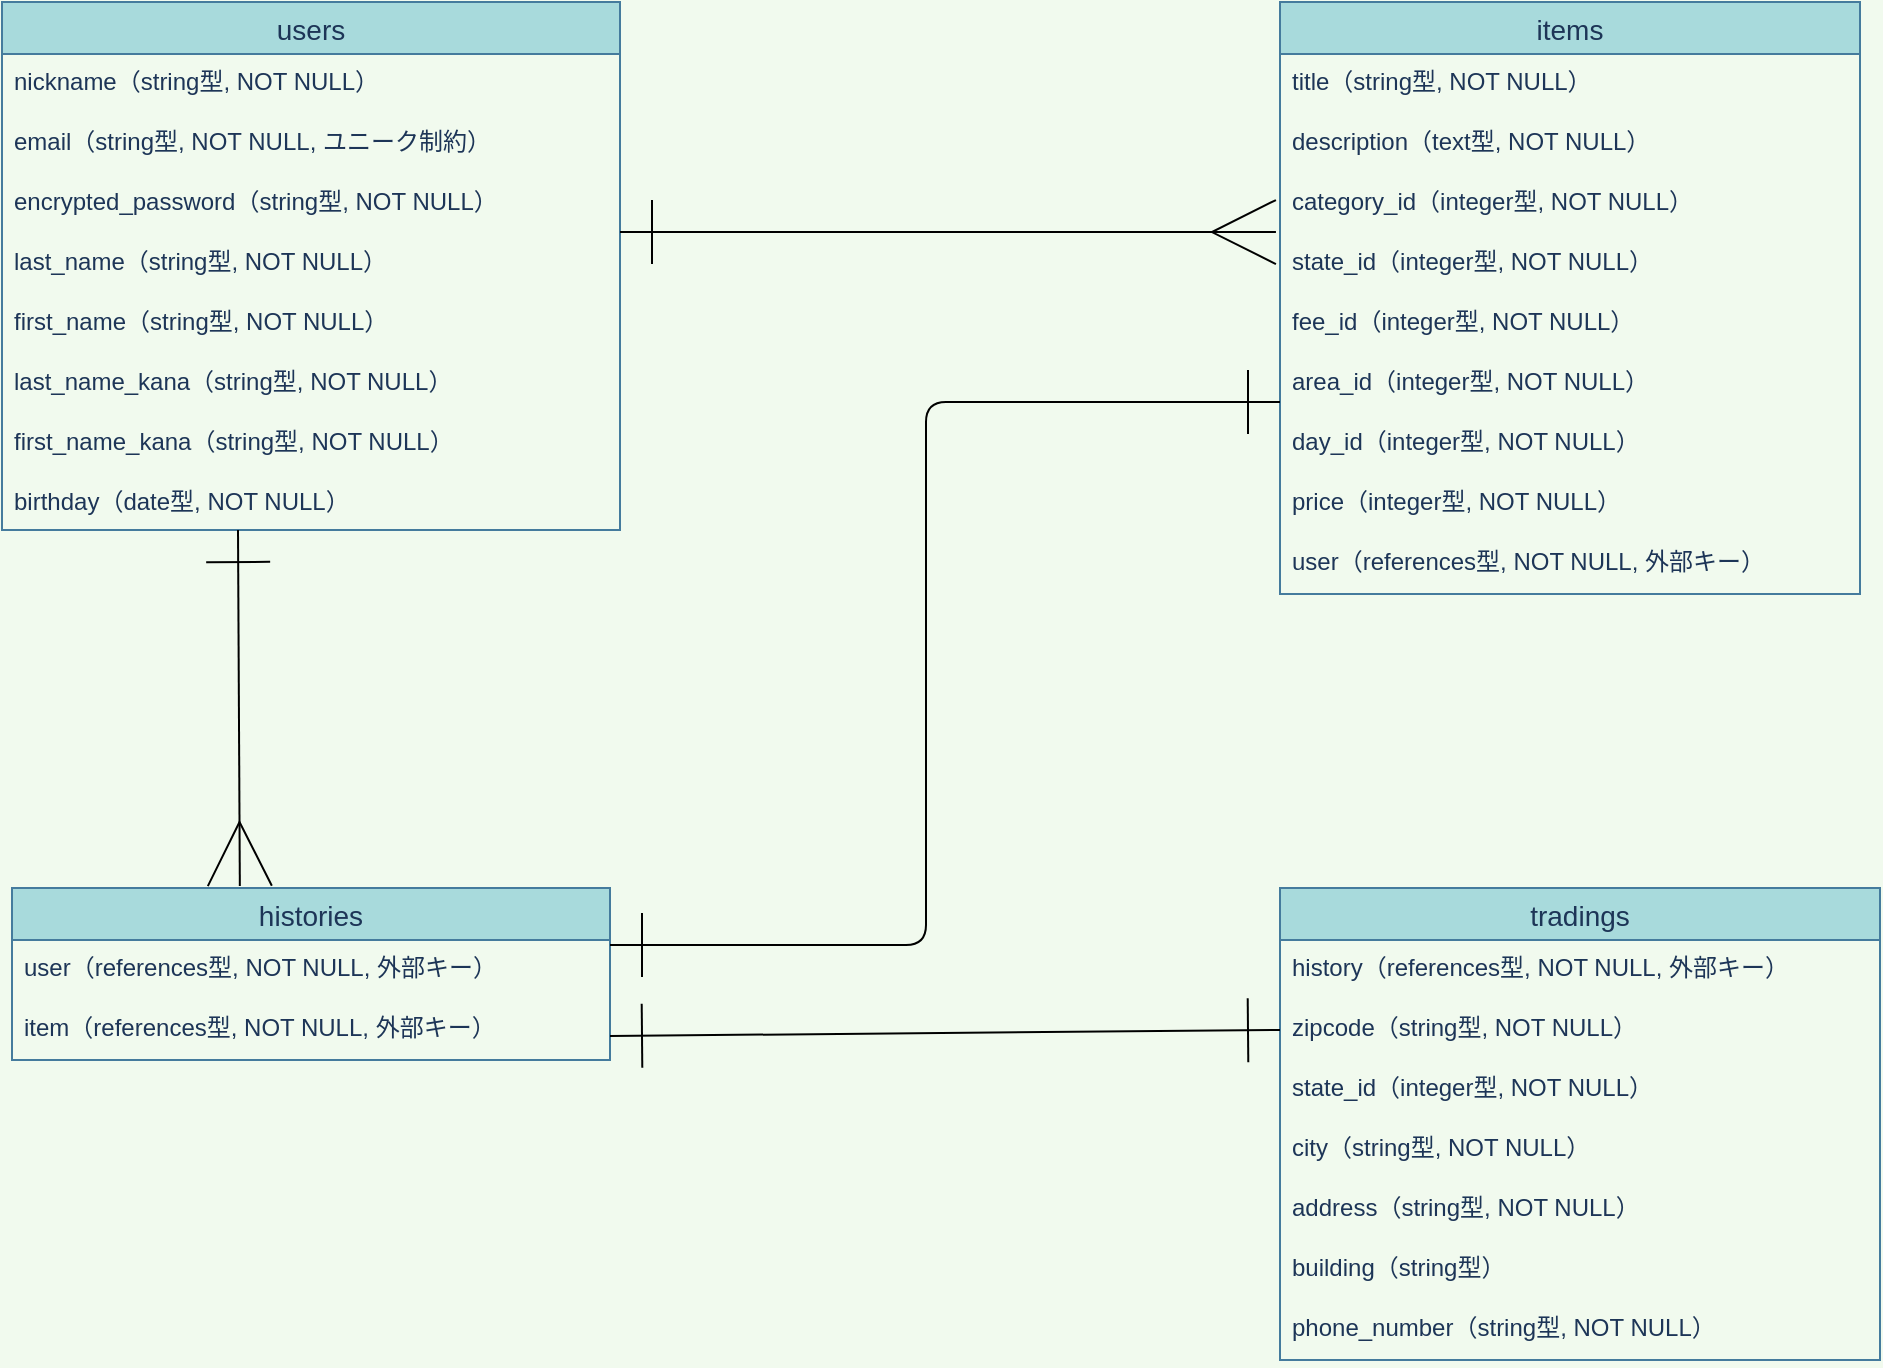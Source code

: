 <mxfile>
    <diagram id="q_B-fRwDS7GVGrwqMTKW" name="ページ1">
        <mxGraphModel dx="898" dy="548" grid="0" gridSize="10" guides="1" tooltips="1" connect="1" arrows="1" fold="1" page="1" pageScale="1" pageWidth="1654" pageHeight="1169" background="#F1FAEE" math="0" shadow="0">
            <root>
                <mxCell id="0"/>
                <mxCell id="1" parent="0"/>
                <mxCell id="128" value="users" style="swimlane;fontStyle=0;childLayout=stackLayout;horizontal=1;startSize=26;horizontalStack=0;resizeParent=1;resizeParentMax=0;resizeLast=0;collapsible=1;marginBottom=0;align=center;fontSize=14;rounded=0;sketch=0;fillColor=#A8DADC;strokeColor=#457B9D;fontColor=#1D3557;" parent="1" vertex="1">
                    <mxGeometry x="223" y="113" width="309" height="264" as="geometry"/>
                </mxCell>
                <mxCell id="132" value="nickname（string型, NOT NULL）" style="text;strokeColor=none;fillColor=none;spacingLeft=4;spacingRight=4;overflow=hidden;rotatable=0;points=[[0,0.5],[1,0.5]];portConstraint=eastwest;fontSize=12;fontColor=#1D3557;" parent="128" vertex="1">
                    <mxGeometry y="26" width="309" height="30" as="geometry"/>
                </mxCell>
                <mxCell id="133" value="email（string型, NOT NULL, ユニーク制約）" style="text;strokeColor=none;fillColor=none;spacingLeft=4;spacingRight=4;overflow=hidden;rotatable=0;points=[[0,0.5],[1,0.5]];portConstraint=eastwest;fontSize=12;fontColor=#1D3557;" parent="128" vertex="1">
                    <mxGeometry y="56" width="309" height="30" as="geometry"/>
                </mxCell>
                <mxCell id="134" value="encrypted_password（string型, NOT NULL）" style="text;strokeColor=none;fillColor=none;spacingLeft=4;spacingRight=4;overflow=hidden;rotatable=0;points=[[0,0.5],[1,0.5]];portConstraint=eastwest;fontSize=12;fontColor=#1D3557;" parent="128" vertex="1">
                    <mxGeometry y="86" width="309" height="30" as="geometry"/>
                </mxCell>
                <mxCell id="135" value="last_name（string型, NOT NULL）" style="text;strokeColor=none;fillColor=none;spacingLeft=4;spacingRight=4;overflow=hidden;rotatable=0;points=[[0,0.5],[1,0.5]];portConstraint=eastwest;fontSize=12;fontColor=#1D3557;" parent="128" vertex="1">
                    <mxGeometry y="116" width="309" height="30" as="geometry"/>
                </mxCell>
                <mxCell id="136" value="first_name（string型, NOT NULL）" style="text;strokeColor=none;fillColor=none;spacingLeft=4;spacingRight=4;overflow=hidden;rotatable=0;points=[[0,0.5],[1,0.5]];portConstraint=eastwest;fontSize=12;fontColor=#1D3557;" parent="128" vertex="1">
                    <mxGeometry y="146" width="309" height="30" as="geometry"/>
                </mxCell>
                <mxCell id="137" value="last_name_kana（string型, NOT NULL）" style="text;strokeColor=none;fillColor=none;spacingLeft=4;spacingRight=4;overflow=hidden;rotatable=0;points=[[0,0.5],[1,0.5]];portConstraint=eastwest;fontSize=12;fontColor=#1D3557;" parent="128" vertex="1">
                    <mxGeometry y="176" width="309" height="30" as="geometry"/>
                </mxCell>
                <mxCell id="130" value="first_name_kana（string型, NOT NULL）" style="text;strokeColor=none;fillColor=none;spacingLeft=4;spacingRight=4;overflow=hidden;rotatable=0;points=[[0,0.5],[1,0.5]];portConstraint=eastwest;fontSize=12;fontColor=#1D3557;" parent="128" vertex="1">
                    <mxGeometry y="206" width="309" height="30" as="geometry"/>
                </mxCell>
                <mxCell id="138" value="birthday（date型, NOT NULL）" style="text;strokeColor=none;fillColor=none;spacingLeft=4;spacingRight=4;overflow=hidden;rotatable=0;points=[[0,0.5],[1,0.5]];portConstraint=eastwest;fontSize=12;fontColor=#1D3557;" parent="128" vertex="1">
                    <mxGeometry y="236" width="309" height="28" as="geometry"/>
                </mxCell>
                <mxCell id="139" value="items" style="swimlane;fontStyle=0;childLayout=stackLayout;horizontal=1;startSize=26;horizontalStack=0;resizeParent=1;resizeParentMax=0;resizeLast=0;collapsible=1;marginBottom=0;align=center;fontSize=14;rounded=0;sketch=0;fillColor=#A8DADC;strokeColor=#457B9D;fontColor=#1D3557;" parent="1" vertex="1">
                    <mxGeometry x="862" y="113" width="290" height="296" as="geometry"/>
                </mxCell>
                <mxCell id="141" value="title（string型, NOT NULL）" style="text;strokeColor=none;fillColor=none;spacingLeft=4;spacingRight=4;overflow=hidden;rotatable=0;points=[[0,0.5],[1,0.5]];portConstraint=eastwest;fontSize=12;fontColor=#1D3557;" parent="139" vertex="1">
                    <mxGeometry y="26" width="290" height="30" as="geometry"/>
                </mxCell>
                <mxCell id="142" value="description（text型, NOT NULL）" style="text;strokeColor=none;fillColor=none;spacingLeft=4;spacingRight=4;overflow=hidden;rotatable=0;points=[[0,0.5],[1,0.5]];portConstraint=eastwest;fontSize=12;fontColor=#1D3557;" parent="139" vertex="1">
                    <mxGeometry y="56" width="290" height="30" as="geometry"/>
                </mxCell>
                <mxCell id="148" value="category_id（integer型, NOT NULL）" style="text;strokeColor=none;fillColor=none;spacingLeft=4;spacingRight=4;overflow=hidden;rotatable=0;points=[[0,0.5],[1,0.5]];portConstraint=eastwest;fontSize=12;fontColor=#1D3557;" parent="139" vertex="1">
                    <mxGeometry y="86" width="290" height="30" as="geometry"/>
                </mxCell>
                <mxCell id="149" value="state_id（integer型, NOT NULL）" style="text;strokeColor=none;fillColor=none;spacingLeft=4;spacingRight=4;overflow=hidden;rotatable=0;points=[[0,0.5],[1,0.5]];portConstraint=eastwest;fontSize=12;fontColor=#1D3557;" parent="139" vertex="1">
                    <mxGeometry y="116" width="290" height="30" as="geometry"/>
                </mxCell>
                <mxCell id="150" value="fee_id（integer型, NOT NULL）" style="text;strokeColor=none;fillColor=none;spacingLeft=4;spacingRight=4;overflow=hidden;rotatable=0;points=[[0,0.5],[1,0.5]];portConstraint=eastwest;fontSize=12;fontColor=#1D3557;" parent="139" vertex="1">
                    <mxGeometry y="146" width="290" height="30" as="geometry"/>
                </mxCell>
                <mxCell id="151" value="area_id（integer型, NOT NULL）" style="text;strokeColor=none;fillColor=none;spacingLeft=4;spacingRight=4;overflow=hidden;rotatable=0;points=[[0,0.5],[1,0.5]];portConstraint=eastwest;fontSize=12;fontColor=#1D3557;" parent="139" vertex="1">
                    <mxGeometry y="176" width="290" height="30" as="geometry"/>
                </mxCell>
                <mxCell id="152" value="day_id（integer型, NOT NULL）" style="text;strokeColor=none;fillColor=none;spacingLeft=4;spacingRight=4;overflow=hidden;rotatable=0;points=[[0,0.5],[1,0.5]];portConstraint=eastwest;fontSize=12;fontColor=#1D3557;" parent="139" vertex="1">
                    <mxGeometry y="206" width="290" height="30" as="geometry"/>
                </mxCell>
                <mxCell id="154" value="price（integer型, NOT NULL）" style="text;strokeColor=none;fillColor=none;spacingLeft=4;spacingRight=4;overflow=hidden;rotatable=0;points=[[0,0.5],[1,0.5]];portConstraint=eastwest;fontSize=12;fontColor=#1D3557;" parent="139" vertex="1">
                    <mxGeometry y="236" width="290" height="30" as="geometry"/>
                </mxCell>
                <mxCell id="165" value="user（references型, NOT NULL, 外部キー）" style="text;strokeColor=none;fillColor=none;spacingLeft=4;spacingRight=4;overflow=hidden;rotatable=0;points=[[0,0.5],[1,0.5]];portConstraint=eastwest;fontSize=12;fontColor=#1D3557;" parent="139" vertex="1">
                    <mxGeometry y="266" width="290" height="30" as="geometry"/>
                </mxCell>
                <mxCell id="155" value="tradings" style="swimlane;fontStyle=0;childLayout=stackLayout;horizontal=1;startSize=26;horizontalStack=0;resizeParent=1;resizeParentMax=0;resizeLast=0;collapsible=1;marginBottom=0;align=center;fontSize=14;rounded=0;sketch=0;fillColor=#A8DADC;strokeColor=#457B9D;fontColor=#1D3557;" parent="1" vertex="1">
                    <mxGeometry x="862" y="556" width="300" height="236" as="geometry"/>
                </mxCell>
                <mxCell id="166" value="history（references型, NOT NULL, 外部キー）" style="text;strokeColor=none;fillColor=none;spacingLeft=4;spacingRight=4;overflow=hidden;rotatable=0;points=[[0,0.5],[1,0.5]];portConstraint=eastwest;fontSize=12;fontColor=#1D3557;" parent="155" vertex="1">
                    <mxGeometry y="26" width="300" height="30" as="geometry"/>
                </mxCell>
                <mxCell id="156" value="zipcode（string型, NOT NULL）" style="text;strokeColor=none;fillColor=none;spacingLeft=4;spacingRight=4;overflow=hidden;rotatable=0;points=[[0,0.5],[1,0.5]];portConstraint=eastwest;fontSize=12;fontColor=#1D3557;" parent="155" vertex="1">
                    <mxGeometry y="56" width="300" height="30" as="geometry"/>
                </mxCell>
                <mxCell id="157" value="state_id（integer型, NOT NULL）" style="text;strokeColor=none;fillColor=none;spacingLeft=4;spacingRight=4;overflow=hidden;rotatable=0;points=[[0,0.5],[1,0.5]];portConstraint=eastwest;fontSize=12;fontColor=#1D3557;" parent="155" vertex="1">
                    <mxGeometry y="86" width="300" height="30" as="geometry"/>
                </mxCell>
                <mxCell id="158" value="city（string型, NOT NULL）" style="text;strokeColor=none;fillColor=none;spacingLeft=4;spacingRight=4;overflow=hidden;rotatable=0;points=[[0,0.5],[1,0.5]];portConstraint=eastwest;fontSize=12;fontColor=#1D3557;" parent="155" vertex="1">
                    <mxGeometry y="116" width="300" height="30" as="geometry"/>
                </mxCell>
                <mxCell id="159" value="address（string型, NOT NULL）" style="text;strokeColor=none;fillColor=none;spacingLeft=4;spacingRight=4;overflow=hidden;rotatable=0;points=[[0,0.5],[1,0.5]];portConstraint=eastwest;fontSize=12;fontColor=#1D3557;" parent="155" vertex="1">
                    <mxGeometry y="146" width="300" height="30" as="geometry"/>
                </mxCell>
                <mxCell id="160" value="building（string型）" style="text;strokeColor=none;fillColor=none;spacingLeft=4;spacingRight=4;overflow=hidden;rotatable=0;points=[[0,0.5],[1,0.5]];portConstraint=eastwest;fontSize=12;fontColor=#1D3557;" parent="155" vertex="1">
                    <mxGeometry y="176" width="300" height="30" as="geometry"/>
                </mxCell>
                <mxCell id="161" value="phone_number（string型, NOT NULL）" style="text;strokeColor=none;fillColor=none;spacingLeft=4;spacingRight=4;overflow=hidden;rotatable=0;points=[[0,0.5],[1,0.5]];portConstraint=eastwest;fontSize=12;fontColor=#1D3557;" parent="155" vertex="1">
                    <mxGeometry y="206" width="300" height="30" as="geometry"/>
                </mxCell>
                <mxCell id="173" value="histories" style="swimlane;fontStyle=0;childLayout=stackLayout;horizontal=1;startSize=26;horizontalStack=0;resizeParent=1;resizeParentMax=0;resizeLast=0;collapsible=1;marginBottom=0;align=center;fontSize=14;rounded=0;sketch=0;fillColor=#A8DADC;strokeColor=#457B9D;fontColor=#1D3557;" parent="1" vertex="1">
                    <mxGeometry x="228" y="556" width="299" height="86" as="geometry"/>
                </mxCell>
                <mxCell id="179" value="user（references型, NOT NULL, 外部キー）" style="text;strokeColor=none;fillColor=none;spacingLeft=4;spacingRight=4;overflow=hidden;rotatable=0;points=[[0,0.5],[1,0.5]];portConstraint=eastwest;fontSize=12;fontColor=#1D3557;" parent="173" vertex="1">
                    <mxGeometry y="26" width="299" height="30" as="geometry"/>
                </mxCell>
                <mxCell id="180" value="item（references型, NOT NULL, 外部キー）" style="text;strokeColor=none;fillColor=none;spacingLeft=4;spacingRight=4;overflow=hidden;rotatable=0;points=[[0,0.5],[1,0.5]];portConstraint=eastwest;fontSize=12;fontColor=#1D3557;" parent="173" vertex="1">
                    <mxGeometry y="56" width="299" height="30" as="geometry"/>
                </mxCell>
                <mxCell id="181" value="" style="fontSize=12;html=1;endArrow=ERone;endFill=1;strokeColor=#000000;startArrow=ERmany;startFill=0;endSize=30;startSize=30;exitX=0.381;exitY=-0.012;exitDx=0;exitDy=0;exitPerimeter=0;" edge="1" parent="1" source="173">
                    <mxGeometry width="100" height="100" relative="1" as="geometry">
                        <mxPoint x="341" y="492" as="sourcePoint"/>
                        <mxPoint x="341" y="377" as="targetPoint"/>
                    </mxGeometry>
                </mxCell>
                <mxCell id="182" value="" style="fontSize=12;html=1;endArrow=ERone;endFill=1;strokeColor=#000000;startArrow=ERmany;startFill=0;endSize=30;startSize=30;exitX=-0.007;exitY=-0.033;exitDx=0;exitDy=0;exitPerimeter=0;" edge="1" parent="1" source="149">
                    <mxGeometry width="100" height="100" relative="1" as="geometry">
                        <mxPoint x="714.919" y="227.998" as="sourcePoint"/>
                        <mxPoint x="532" y="228.03" as="targetPoint"/>
                    </mxGeometry>
                </mxCell>
                <mxCell id="183" value="" style="fontSize=12;html=1;endArrow=ERone;endFill=1;strokeColor=#000000;startArrow=ERone;startFill=0;endSize=30;startSize=30;exitX=0;exitY=0.8;exitDx=0;exitDy=0;exitPerimeter=0;edgeStyle=orthogonalEdgeStyle;" edge="1" parent="1" source="151">
                    <mxGeometry width="100" height="100" relative="1" as="geometry">
                        <mxPoint x="854" y="315.5" as="sourcePoint"/>
                        <mxPoint x="527" y="584.5" as="targetPoint"/>
                        <Array as="points">
                            <mxPoint x="685" y="313"/>
                            <mxPoint x="685" y="585"/>
                        </Array>
                    </mxGeometry>
                </mxCell>
                <mxCell id="184" value="" style="fontSize=12;html=1;endArrow=ERone;endFill=1;strokeColor=#000000;startArrow=ERone;startFill=0;endSize=30;startSize=30;exitX=0;exitY=0.5;exitDx=0;exitDy=0;" edge="1" parent="1" source="156">
                    <mxGeometry width="100" height="100" relative="1" as="geometry">
                        <mxPoint x="623" y="630.5" as="sourcePoint"/>
                        <mxPoint x="527" y="630" as="targetPoint"/>
                    </mxGeometry>
                </mxCell>
            </root>
        </mxGraphModel>
    </diagram>
</mxfile>